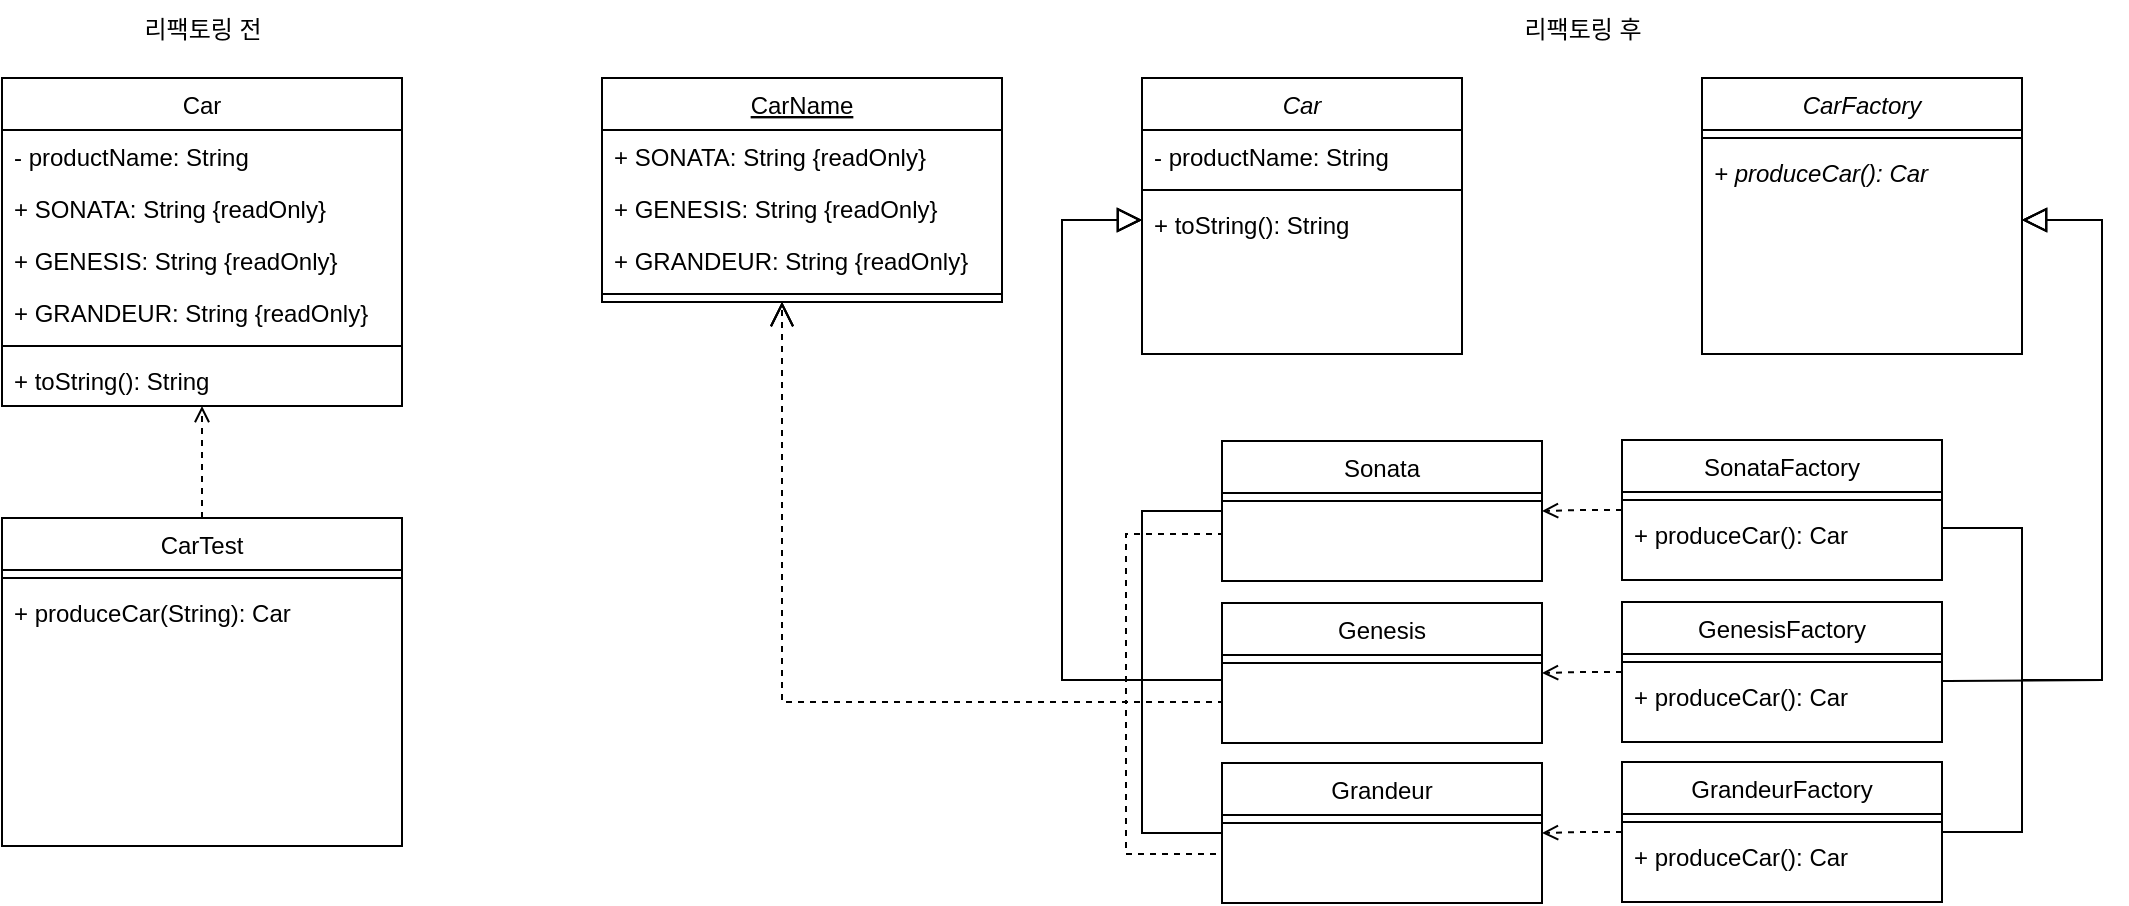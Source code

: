 <mxfile version="20.5.1" type="device"><diagram id="C5RBs43oDa-KdzZeNtuy" name="Page-1"><mxGraphModel dx="993" dy="595" grid="1" gridSize="10" guides="1" tooltips="1" connect="1" arrows="1" fold="1" page="1" pageScale="1" pageWidth="1200" pageHeight="600" math="0" shadow="0"><root><mxCell id="WIyWlLk6GJQsqaUBKTNV-0"/><mxCell id="WIyWlLk6GJQsqaUBKTNV-1" parent="WIyWlLk6GJQsqaUBKTNV-0"/><mxCell id="zkfFHV4jXpPFQw0GAbJ--0" value="Car" style="swimlane;fontStyle=2;align=center;verticalAlign=top;childLayout=stackLayout;horizontal=1;startSize=26;horizontalStack=0;resizeParent=1;resizeLast=0;collapsible=1;marginBottom=0;rounded=0;shadow=0;strokeWidth=1;" parent="WIyWlLk6GJQsqaUBKTNV-1" vertex="1"><mxGeometry x="680" y="59" width="160" height="138" as="geometry"><mxRectangle x="230" y="140" width="160" height="26" as="alternateBounds"/></mxGeometry></mxCell><mxCell id="zkfFHV4jXpPFQw0GAbJ--1" value="- productName: String" style="text;align=left;verticalAlign=top;spacingLeft=4;spacingRight=4;overflow=hidden;rotatable=0;points=[[0,0.5],[1,0.5]];portConstraint=eastwest;" parent="zkfFHV4jXpPFQw0GAbJ--0" vertex="1"><mxGeometry y="26" width="160" height="26" as="geometry"/></mxCell><mxCell id="zkfFHV4jXpPFQw0GAbJ--4" value="" style="line;html=1;strokeWidth=1;align=left;verticalAlign=middle;spacingTop=-1;spacingLeft=3;spacingRight=3;rotatable=0;labelPosition=right;points=[];portConstraint=eastwest;" parent="zkfFHV4jXpPFQw0GAbJ--0" vertex="1"><mxGeometry y="52" width="160" height="8" as="geometry"/></mxCell><mxCell id="zkfFHV4jXpPFQw0GAbJ--5" value="+ toString(): String" style="text;align=left;verticalAlign=top;spacingLeft=4;spacingRight=4;overflow=hidden;rotatable=0;points=[[0,0.5],[1,0.5]];portConstraint=eastwest;" parent="zkfFHV4jXpPFQw0GAbJ--0" vertex="1"><mxGeometry y="60" width="160" height="26" as="geometry"/></mxCell><mxCell id="zkfFHV4jXpPFQw0GAbJ--13" value="CarName" style="swimlane;fontStyle=4;align=center;verticalAlign=top;childLayout=stackLayout;horizontal=1;startSize=26;horizontalStack=0;resizeParent=1;resizeLast=0;collapsible=1;marginBottom=0;rounded=0;shadow=0;strokeWidth=1;" parent="WIyWlLk6GJQsqaUBKTNV-1" vertex="1"><mxGeometry x="410" y="59" width="200" height="112" as="geometry"><mxRectangle x="340" y="380" width="170" height="26" as="alternateBounds"/></mxGeometry></mxCell><mxCell id="IYvNKYucbASG1Pci2mnM-11" value="+ SONATA: String {readOnly}" style="text;align=left;verticalAlign=top;spacingLeft=4;spacingRight=4;overflow=hidden;rotatable=0;points=[[0,0.5],[1,0.5]];portConstraint=eastwest;" parent="zkfFHV4jXpPFQw0GAbJ--13" vertex="1"><mxGeometry y="26" width="200" height="26" as="geometry"/></mxCell><mxCell id="IYvNKYucbASG1Pci2mnM-12" value="+ GENESIS: String {readOnly}&#10;&#10;&#10;" style="text;align=left;verticalAlign=top;spacingLeft=4;spacingRight=4;overflow=hidden;rotatable=0;points=[[0,0.5],[1,0.5]];portConstraint=eastwest;" parent="zkfFHV4jXpPFQw0GAbJ--13" vertex="1"><mxGeometry y="52" width="200" height="26" as="geometry"/></mxCell><mxCell id="cayoFRdvOxNQavbdoFLx-0" value="+ GRANDEUR: String {readOnly}" style="text;align=left;verticalAlign=top;spacingLeft=4;spacingRight=4;overflow=hidden;rotatable=0;points=[[0,0.5],[1,0.5]];portConstraint=eastwest;" vertex="1" parent="zkfFHV4jXpPFQw0GAbJ--13"><mxGeometry y="78" width="200" height="26" as="geometry"/></mxCell><mxCell id="zkfFHV4jXpPFQw0GAbJ--15" value="" style="line;html=1;strokeWidth=1;align=left;verticalAlign=middle;spacingTop=-1;spacingLeft=3;spacingRight=3;rotatable=0;labelPosition=right;points=[];portConstraint=eastwest;" parent="zkfFHV4jXpPFQw0GAbJ--13" vertex="1"><mxGeometry y="104" width="200" height="8" as="geometry"/></mxCell><mxCell id="cayoFRdvOxNQavbdoFLx-62" style="edgeStyle=orthogonalEdgeStyle;rounded=0;orthogonalLoop=1;jettySize=auto;html=1;endArrow=block;endFill=0;endSize=10;" edge="1" parent="WIyWlLk6GJQsqaUBKTNV-1" source="IYvNKYucbASG1Pci2mnM-0"><mxGeometry relative="1" as="geometry"><mxPoint x="680" y="130" as="targetPoint"/><Array as="points"><mxPoint x="680" y="276"/><mxPoint x="680" y="360"/><mxPoint x="640" y="360"/><mxPoint x="640" y="130"/></Array></mxGeometry></mxCell><mxCell id="IYvNKYucbASG1Pci2mnM-0" value="Sonata" style="swimlane;fontStyle=0;align=center;verticalAlign=top;childLayout=stackLayout;horizontal=1;startSize=26;horizontalStack=0;resizeParent=1;resizeLast=0;collapsible=1;marginBottom=0;rounded=0;shadow=0;strokeWidth=1;" parent="WIyWlLk6GJQsqaUBKTNV-1" vertex="1"><mxGeometry x="720" y="240.5" width="160" height="70" as="geometry"><mxRectangle x="340" y="380" width="170" height="26" as="alternateBounds"/></mxGeometry></mxCell><mxCell id="IYvNKYucbASG1Pci2mnM-1" value="" style="line;html=1;strokeWidth=1;align=left;verticalAlign=middle;spacingTop=-1;spacingLeft=3;spacingRight=3;rotatable=0;labelPosition=right;points=[];portConstraint=eastwest;" parent="IYvNKYucbASG1Pci2mnM-0" vertex="1"><mxGeometry y="26" width="160" height="8" as="geometry"/></mxCell><mxCell id="cayoFRdvOxNQavbdoFLx-63" style="edgeStyle=orthogonalEdgeStyle;rounded=0;orthogonalLoop=1;jettySize=auto;html=1;endArrow=block;endFill=0;endSize=10;" edge="1" parent="WIyWlLk6GJQsqaUBKTNV-1" source="IYvNKYucbASG1Pci2mnM-2" target="zkfFHV4jXpPFQw0GAbJ--0"><mxGeometry relative="1" as="geometry"><mxPoint x="650" y="260" as="targetPoint"/><Array as="points"><mxPoint x="640" y="360"/><mxPoint x="640" y="130"/></Array></mxGeometry></mxCell><mxCell id="IYvNKYucbASG1Pci2mnM-2" value="Genesis" style="swimlane;fontStyle=0;align=center;verticalAlign=top;childLayout=stackLayout;horizontal=1;startSize=26;horizontalStack=0;resizeParent=1;resizeLast=0;collapsible=1;marginBottom=0;rounded=0;shadow=0;strokeWidth=1;" parent="WIyWlLk6GJQsqaUBKTNV-1" vertex="1"><mxGeometry x="720" y="321.5" width="160" height="70" as="geometry"><mxRectangle x="340" y="380" width="170" height="26" as="alternateBounds"/></mxGeometry></mxCell><mxCell id="IYvNKYucbASG1Pci2mnM-3" value="" style="line;html=1;strokeWidth=1;align=left;verticalAlign=middle;spacingTop=-1;spacingLeft=3;spacingRight=3;rotatable=0;labelPosition=right;points=[];portConstraint=eastwest;" parent="IYvNKYucbASG1Pci2mnM-2" vertex="1"><mxGeometry y="26" width="160" height="8" as="geometry"/></mxCell><mxCell id="cayoFRdvOxNQavbdoFLx-64" style="edgeStyle=orthogonalEdgeStyle;rounded=0;orthogonalLoop=1;jettySize=auto;html=1;endArrow=block;endFill=0;endSize=10;" edge="1" parent="WIyWlLk6GJQsqaUBKTNV-1" source="IYvNKYucbASG1Pci2mnM-4"><mxGeometry relative="1" as="geometry"><mxPoint x="680" y="130" as="targetPoint"/><Array as="points"><mxPoint x="680" y="436"/><mxPoint x="680" y="360"/><mxPoint x="640" y="360"/><mxPoint x="640" y="130"/></Array></mxGeometry></mxCell><mxCell id="IYvNKYucbASG1Pci2mnM-4" value="Grandeur" style="swimlane;fontStyle=0;align=center;verticalAlign=top;childLayout=stackLayout;horizontal=1;startSize=26;horizontalStack=0;resizeParent=1;resizeLast=0;collapsible=1;marginBottom=0;rounded=0;shadow=0;strokeWidth=1;" parent="WIyWlLk6GJQsqaUBKTNV-1" vertex="1"><mxGeometry x="720" y="401.5" width="160" height="70" as="geometry"><mxRectangle x="340" y="380" width="170" height="26" as="alternateBounds"/></mxGeometry></mxCell><mxCell id="IYvNKYucbASG1Pci2mnM-5" value="" style="line;html=1;strokeWidth=1;align=left;verticalAlign=middle;spacingTop=-1;spacingLeft=3;spacingRight=3;rotatable=0;labelPosition=right;points=[];portConstraint=eastwest;" parent="IYvNKYucbASG1Pci2mnM-4" vertex="1"><mxGeometry y="26" width="160" height="8" as="geometry"/></mxCell><mxCell id="cayoFRdvOxNQavbdoFLx-1" value="리팩토링 전" style="text;html=1;align=center;verticalAlign=middle;resizable=0;points=[];autosize=1;strokeColor=none;fillColor=none;" vertex="1" parent="WIyWlLk6GJQsqaUBKTNV-1"><mxGeometry x="170" y="20" width="80" height="30" as="geometry"/></mxCell><mxCell id="cayoFRdvOxNQavbdoFLx-2" value="Car" style="swimlane;fontStyle=0;align=center;verticalAlign=top;childLayout=stackLayout;horizontal=1;startSize=26;horizontalStack=0;resizeParent=1;resizeLast=0;collapsible=1;marginBottom=0;rounded=0;shadow=0;strokeWidth=1;" vertex="1" parent="WIyWlLk6GJQsqaUBKTNV-1"><mxGeometry x="110" y="59" width="200" height="164" as="geometry"><mxRectangle x="230" y="140" width="160" height="26" as="alternateBounds"/></mxGeometry></mxCell><mxCell id="cayoFRdvOxNQavbdoFLx-3" value="- productName: String" style="text;align=left;verticalAlign=top;spacingLeft=4;spacingRight=4;overflow=hidden;rotatable=0;points=[[0,0.5],[1,0.5]];portConstraint=eastwest;" vertex="1" parent="cayoFRdvOxNQavbdoFLx-2"><mxGeometry y="26" width="200" height="26" as="geometry"/></mxCell><mxCell id="cayoFRdvOxNQavbdoFLx-6" value="+ SONATA: String {readOnly}" style="text;align=left;verticalAlign=top;spacingLeft=4;spacingRight=4;overflow=hidden;rotatable=0;points=[[0,0.5],[1,0.5]];portConstraint=eastwest;" vertex="1" parent="cayoFRdvOxNQavbdoFLx-2"><mxGeometry y="52" width="200" height="26" as="geometry"/></mxCell><mxCell id="cayoFRdvOxNQavbdoFLx-7" value="+ GENESIS: String {readOnly}&#10;&#10;&#10;" style="text;align=left;verticalAlign=top;spacingLeft=4;spacingRight=4;overflow=hidden;rotatable=0;points=[[0,0.5],[1,0.5]];portConstraint=eastwest;" vertex="1" parent="cayoFRdvOxNQavbdoFLx-2"><mxGeometry y="78" width="200" height="26" as="geometry"/></mxCell><mxCell id="cayoFRdvOxNQavbdoFLx-8" value="+ GRANDEUR: String {readOnly}" style="text;align=left;verticalAlign=top;spacingLeft=4;spacingRight=4;overflow=hidden;rotatable=0;points=[[0,0.5],[1,0.5]];portConstraint=eastwest;" vertex="1" parent="cayoFRdvOxNQavbdoFLx-2"><mxGeometry y="104" width="200" height="26" as="geometry"/></mxCell><mxCell id="cayoFRdvOxNQavbdoFLx-4" value="" style="line;html=1;strokeWidth=1;align=left;verticalAlign=middle;spacingTop=-1;spacingLeft=3;spacingRight=3;rotatable=0;labelPosition=right;points=[];portConstraint=eastwest;" vertex="1" parent="cayoFRdvOxNQavbdoFLx-2"><mxGeometry y="130" width="200" height="8" as="geometry"/></mxCell><mxCell id="cayoFRdvOxNQavbdoFLx-5" value="+ toString(): String" style="text;align=left;verticalAlign=top;spacingLeft=4;spacingRight=4;overflow=hidden;rotatable=0;points=[[0,0.5],[1,0.5]];portConstraint=eastwest;" vertex="1" parent="cayoFRdvOxNQavbdoFLx-2"><mxGeometry y="138" width="200" height="26" as="geometry"/></mxCell><mxCell id="cayoFRdvOxNQavbdoFLx-36" value="" style="edgeStyle=orthogonalEdgeStyle;rounded=0;orthogonalLoop=1;jettySize=auto;html=1;dashed=1;endArrow=open;endFill=0;" edge="1" parent="WIyWlLk6GJQsqaUBKTNV-1" source="cayoFRdvOxNQavbdoFLx-9" target="cayoFRdvOxNQavbdoFLx-2"><mxGeometry relative="1" as="geometry"/></mxCell><mxCell id="cayoFRdvOxNQavbdoFLx-9" value="CarTest" style="swimlane;fontStyle=0;align=center;verticalAlign=top;childLayout=stackLayout;horizontal=1;startSize=26;horizontalStack=0;resizeParent=1;resizeLast=0;collapsible=1;marginBottom=0;rounded=0;shadow=0;strokeWidth=1;" vertex="1" parent="WIyWlLk6GJQsqaUBKTNV-1"><mxGeometry x="110" y="279" width="200" height="164" as="geometry"><mxRectangle x="230" y="140" width="160" height="26" as="alternateBounds"/></mxGeometry></mxCell><mxCell id="cayoFRdvOxNQavbdoFLx-14" value="" style="line;html=1;strokeWidth=1;align=left;verticalAlign=middle;spacingTop=-1;spacingLeft=3;spacingRight=3;rotatable=0;labelPosition=right;points=[];portConstraint=eastwest;" vertex="1" parent="cayoFRdvOxNQavbdoFLx-9"><mxGeometry y="26" width="200" height="8" as="geometry"/></mxCell><mxCell id="cayoFRdvOxNQavbdoFLx-15" value="+ produceCar(String): Car" style="text;align=left;verticalAlign=top;spacingLeft=4;spacingRight=4;overflow=hidden;rotatable=0;points=[[0,0.5],[1,0.5]];portConstraint=eastwest;" vertex="1" parent="cayoFRdvOxNQavbdoFLx-9"><mxGeometry y="34" width="200" height="26" as="geometry"/></mxCell><mxCell id="cayoFRdvOxNQavbdoFLx-16" value="CarFactory" style="swimlane;fontStyle=2;align=center;verticalAlign=top;childLayout=stackLayout;horizontal=1;startSize=26;horizontalStack=0;resizeParent=1;resizeLast=0;collapsible=1;marginBottom=0;rounded=0;shadow=0;strokeWidth=1;" vertex="1" parent="WIyWlLk6GJQsqaUBKTNV-1"><mxGeometry x="960" y="59" width="160" height="138" as="geometry"><mxRectangle x="230" y="140" width="160" height="26" as="alternateBounds"/></mxGeometry></mxCell><mxCell id="cayoFRdvOxNQavbdoFLx-18" value="" style="line;html=1;strokeWidth=1;align=left;verticalAlign=middle;spacingTop=-1;spacingLeft=3;spacingRight=3;rotatable=0;labelPosition=right;points=[];portConstraint=eastwest;" vertex="1" parent="cayoFRdvOxNQavbdoFLx-16"><mxGeometry y="26" width="160" height="8" as="geometry"/></mxCell><mxCell id="cayoFRdvOxNQavbdoFLx-20" value="+ produceCar(): Car" style="text;align=left;verticalAlign=top;spacingLeft=4;spacingRight=4;overflow=hidden;rotatable=0;points=[[0,0.5],[1,0.5]];portConstraint=eastwest;fontStyle=2" vertex="1" parent="cayoFRdvOxNQavbdoFLx-16"><mxGeometry y="34" width="160" height="26" as="geometry"/></mxCell><mxCell id="cayoFRdvOxNQavbdoFLx-35" value="리팩토링 후" style="text;html=1;align=center;verticalAlign=middle;resizable=0;points=[];autosize=1;strokeColor=none;fillColor=none;" vertex="1" parent="WIyWlLk6GJQsqaUBKTNV-1"><mxGeometry x="860" y="20" width="80" height="30" as="geometry"/></mxCell><mxCell id="cayoFRdvOxNQavbdoFLx-61" style="edgeStyle=orthogonalEdgeStyle;rounded=0;orthogonalLoop=1;jettySize=auto;html=1;endArrow=block;endFill=0;endSize=10;" edge="1" parent="WIyWlLk6GJQsqaUBKTNV-1" source="cayoFRdvOxNQavbdoFLx-45" target="cayoFRdvOxNQavbdoFLx-16"><mxGeometry relative="1" as="geometry"><Array as="points"><mxPoint x="1120" y="284"/><mxPoint x="1120" y="360"/><mxPoint x="1160" y="360"/><mxPoint x="1160" y="130"/></Array></mxGeometry></mxCell><mxCell id="cayoFRdvOxNQavbdoFLx-45" value="SonataFactory" style="swimlane;fontStyle=0;align=center;verticalAlign=top;childLayout=stackLayout;horizontal=1;startSize=26;horizontalStack=0;resizeParent=1;resizeLast=0;collapsible=1;marginBottom=0;rounded=0;shadow=0;strokeWidth=1;" vertex="1" parent="WIyWlLk6GJQsqaUBKTNV-1"><mxGeometry x="920" y="240" width="160" height="70" as="geometry"><mxRectangle x="340" y="380" width="170" height="26" as="alternateBounds"/></mxGeometry></mxCell><mxCell id="cayoFRdvOxNQavbdoFLx-46" value="" style="line;html=1;strokeWidth=1;align=left;verticalAlign=middle;spacingTop=-1;spacingLeft=3;spacingRight=3;rotatable=0;labelPosition=right;points=[];portConstraint=eastwest;" vertex="1" parent="cayoFRdvOxNQavbdoFLx-45"><mxGeometry y="26" width="160" height="8" as="geometry"/></mxCell><mxCell id="cayoFRdvOxNQavbdoFLx-47" value="+ produceCar(): Car" style="text;align=left;verticalAlign=top;spacingLeft=4;spacingRight=4;overflow=hidden;rotatable=0;points=[[0,0.5],[1,0.5]];portConstraint=eastwest;fontStyle=0" vertex="1" parent="cayoFRdvOxNQavbdoFLx-45"><mxGeometry y="34" width="160" height="26" as="geometry"/></mxCell><mxCell id="cayoFRdvOxNQavbdoFLx-50" style="edgeStyle=orthogonalEdgeStyle;rounded=0;orthogonalLoop=1;jettySize=auto;html=1;dashed=1;endArrow=open;endFill=0;" edge="1" parent="WIyWlLk6GJQsqaUBKTNV-1" source="cayoFRdvOxNQavbdoFLx-45" target="IYvNKYucbASG1Pci2mnM-0"><mxGeometry relative="1" as="geometry"/></mxCell><mxCell id="cayoFRdvOxNQavbdoFLx-51" value="GenesisFactory" style="swimlane;fontStyle=0;align=center;verticalAlign=top;childLayout=stackLayout;horizontal=1;startSize=26;horizontalStack=0;resizeParent=1;resizeLast=0;collapsible=1;marginBottom=0;rounded=0;shadow=0;strokeWidth=1;" vertex="1" parent="WIyWlLk6GJQsqaUBKTNV-1"><mxGeometry x="920" y="321" width="160" height="70" as="geometry"><mxRectangle x="340" y="380" width="170" height="26" as="alternateBounds"/></mxGeometry></mxCell><mxCell id="cayoFRdvOxNQavbdoFLx-52" value="" style="line;html=1;strokeWidth=1;align=left;verticalAlign=middle;spacingTop=-1;spacingLeft=3;spacingRight=3;rotatable=0;labelPosition=right;points=[];portConstraint=eastwest;" vertex="1" parent="cayoFRdvOxNQavbdoFLx-51"><mxGeometry y="26" width="160" height="8" as="geometry"/></mxCell><mxCell id="cayoFRdvOxNQavbdoFLx-53" value="+ produceCar(): Car" style="text;align=left;verticalAlign=top;spacingLeft=4;spacingRight=4;overflow=hidden;rotatable=0;points=[[0,0.5],[1,0.5]];portConstraint=eastwest;fontStyle=0" vertex="1" parent="cayoFRdvOxNQavbdoFLx-51"><mxGeometry y="34" width="160" height="26" as="geometry"/></mxCell><mxCell id="cayoFRdvOxNQavbdoFLx-54" style="edgeStyle=orthogonalEdgeStyle;rounded=0;orthogonalLoop=1;jettySize=auto;html=1;dashed=1;endArrow=open;endFill=0;" edge="1" parent="WIyWlLk6GJQsqaUBKTNV-1" source="cayoFRdvOxNQavbdoFLx-51" target="IYvNKYucbASG1Pci2mnM-2"><mxGeometry relative="1" as="geometry"><mxPoint x="860" y="365" as="targetPoint"/></mxGeometry></mxCell><mxCell id="cayoFRdvOxNQavbdoFLx-60" style="edgeStyle=orthogonalEdgeStyle;rounded=0;orthogonalLoop=1;jettySize=auto;html=1;endArrow=block;endFill=0;endSize=10;" edge="1" parent="WIyWlLk6GJQsqaUBKTNV-1" source="cayoFRdvOxNQavbdoFLx-55" target="cayoFRdvOxNQavbdoFLx-16"><mxGeometry relative="1" as="geometry"><mxPoint x="1080" y="130" as="targetPoint"/><Array as="points"><mxPoint x="1120" y="436"/><mxPoint x="1120" y="360"/><mxPoint x="1160" y="360"/><mxPoint x="1160" y="130"/></Array></mxGeometry></mxCell><mxCell id="cayoFRdvOxNQavbdoFLx-55" value="GrandeurFactory" style="swimlane;fontStyle=0;align=center;verticalAlign=top;childLayout=stackLayout;horizontal=1;startSize=26;horizontalStack=0;resizeParent=1;resizeLast=0;collapsible=1;marginBottom=0;rounded=0;shadow=0;strokeWidth=1;" vertex="1" parent="WIyWlLk6GJQsqaUBKTNV-1"><mxGeometry x="920" y="401" width="160" height="70" as="geometry"><mxRectangle x="340" y="380" width="170" height="26" as="alternateBounds"/></mxGeometry></mxCell><mxCell id="cayoFRdvOxNQavbdoFLx-56" value="" style="line;html=1;strokeWidth=1;align=left;verticalAlign=middle;spacingTop=-1;spacingLeft=3;spacingRight=3;rotatable=0;labelPosition=right;points=[];portConstraint=eastwest;" vertex="1" parent="cayoFRdvOxNQavbdoFLx-55"><mxGeometry y="26" width="160" height="8" as="geometry"/></mxCell><mxCell id="cayoFRdvOxNQavbdoFLx-57" value="+ produceCar(): Car" style="text;align=left;verticalAlign=top;spacingLeft=4;spacingRight=4;overflow=hidden;rotatable=0;points=[[0,0.5],[1,0.5]];portConstraint=eastwest;fontStyle=0" vertex="1" parent="cayoFRdvOxNQavbdoFLx-55"><mxGeometry y="34" width="160" height="26" as="geometry"/></mxCell><mxCell id="cayoFRdvOxNQavbdoFLx-58" style="edgeStyle=orthogonalEdgeStyle;rounded=0;orthogonalLoop=1;jettySize=auto;html=1;dashed=1;endArrow=open;endFill=0;" edge="1" parent="WIyWlLk6GJQsqaUBKTNV-1" source="cayoFRdvOxNQavbdoFLx-55" target="IYvNKYucbASG1Pci2mnM-4"><mxGeometry relative="1" as="geometry"><mxPoint x="870" y="375" as="targetPoint"/><mxPoint x="950" y="375" as="sourcePoint"/></mxGeometry></mxCell><mxCell id="cayoFRdvOxNQavbdoFLx-59" style="edgeStyle=orthogonalEdgeStyle;rounded=0;orthogonalLoop=1;jettySize=auto;html=1;endArrow=block;endFill=0;endSize=10;exitX=1.001;exitY=0.211;exitDx=0;exitDy=0;exitPerimeter=0;" edge="1" parent="WIyWlLk6GJQsqaUBKTNV-1" source="cayoFRdvOxNQavbdoFLx-53"><mxGeometry relative="1" as="geometry"><mxPoint x="1120" y="130" as="targetPoint"/><Array as="points"><mxPoint x="1083" y="360"/><mxPoint x="1160" y="360"/><mxPoint x="1160" y="130"/></Array></mxGeometry></mxCell><mxCell id="cayoFRdvOxNQavbdoFLx-66" style="edgeStyle=orthogonalEdgeStyle;rounded=0;orthogonalLoop=1;jettySize=auto;html=1;endArrow=open;endFill=0;endSize=10;dashed=1;" edge="1" parent="WIyWlLk6GJQsqaUBKTNV-1" target="zkfFHV4jXpPFQw0GAbJ--13"><mxGeometry relative="1" as="geometry"><mxPoint x="720" y="286" as="sourcePoint"/><mxPoint x="672" y="141" as="targetPoint"/><Array as="points"><mxPoint x="672" y="287"/><mxPoint x="672" y="371"/><mxPoint x="500" y="371"/></Array></mxGeometry></mxCell><mxCell id="cayoFRdvOxNQavbdoFLx-67" style="edgeStyle=orthogonalEdgeStyle;rounded=0;orthogonalLoop=1;jettySize=auto;html=1;endArrow=open;endFill=0;endSize=10;dashed=1;" edge="1" parent="WIyWlLk6GJQsqaUBKTNV-1" target="zkfFHV4jXpPFQw0GAbJ--13"><mxGeometry relative="1" as="geometry"><mxPoint x="720" y="370" as="sourcePoint"/><mxPoint x="672" y="141" as="targetPoint"/><Array as="points"><mxPoint x="500" y="371"/></Array></mxGeometry></mxCell><mxCell id="cayoFRdvOxNQavbdoFLx-68" style="edgeStyle=orthogonalEdgeStyle;rounded=0;orthogonalLoop=1;jettySize=auto;html=1;endArrow=open;endFill=0;endSize=10;dashed=1;" edge="1" parent="WIyWlLk6GJQsqaUBKTNV-1" target="zkfFHV4jXpPFQw0GAbJ--13"><mxGeometry relative="1" as="geometry"><mxPoint x="720" y="450" as="sourcePoint"/><mxPoint x="672" y="141" as="targetPoint"/><Array as="points"><mxPoint x="720" y="447"/><mxPoint x="672" y="447"/><mxPoint x="672" y="371"/><mxPoint x="500" y="371"/></Array></mxGeometry></mxCell></root></mxGraphModel></diagram></mxfile>